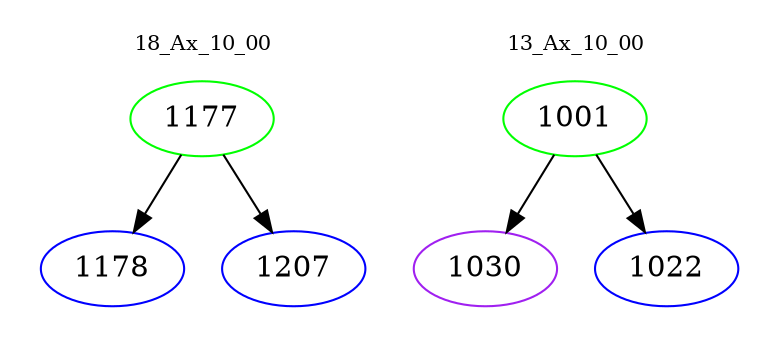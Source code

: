 digraph{
subgraph cluster_0 {
color = white
label = "18_Ax_10_00";
fontsize=10;
T0_1177 [label="1177", color="green"]
T0_1177 -> T0_1178 [color="black"]
T0_1178 [label="1178", color="blue"]
T0_1177 -> T0_1207 [color="black"]
T0_1207 [label="1207", color="blue"]
}
subgraph cluster_1 {
color = white
label = "13_Ax_10_00";
fontsize=10;
T1_1001 [label="1001", color="green"]
T1_1001 -> T1_1030 [color="black"]
T1_1030 [label="1030", color="purple"]
T1_1001 -> T1_1022 [color="black"]
T1_1022 [label="1022", color="blue"]
}
}
